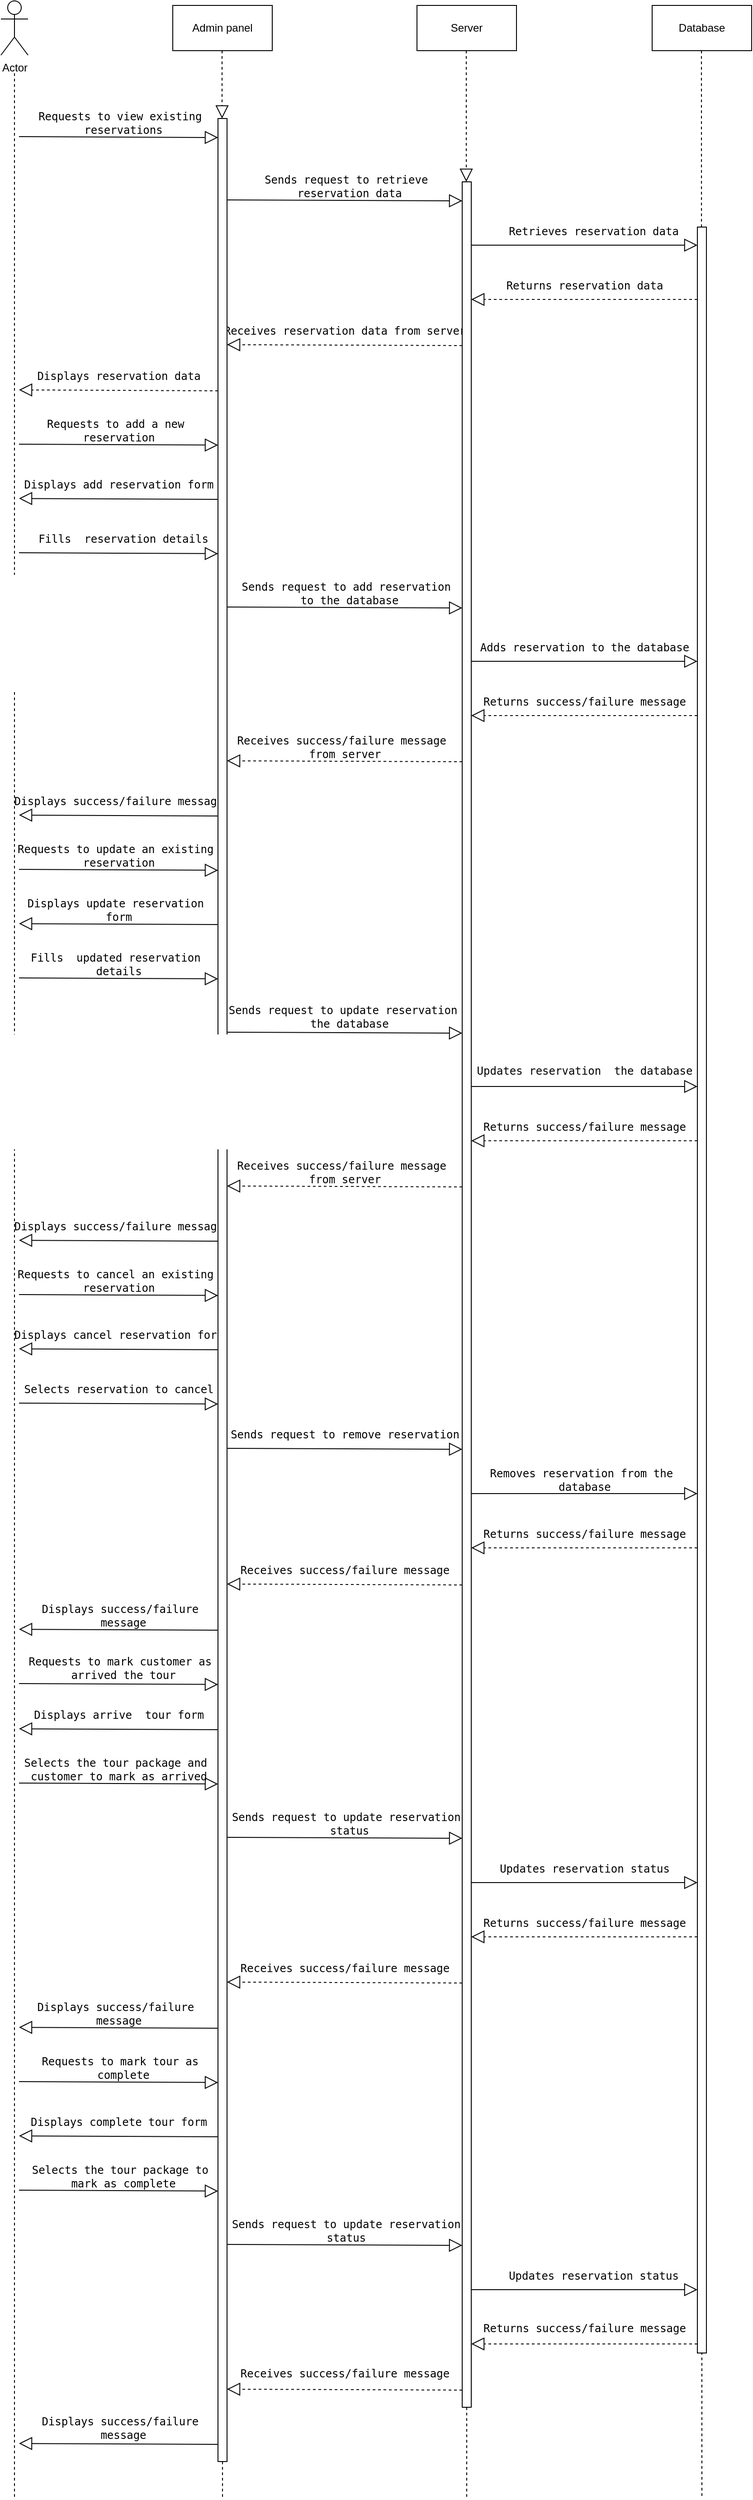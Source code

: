 <mxfile version="21.2.9" type="github">
  <diagram name="Page-1" id="wvLXWumKVrcKkqjxwU6J">
    <mxGraphModel dx="954" dy="556" grid="1" gridSize="10" guides="1" tooltips="1" connect="1" arrows="1" fold="1" page="1" pageScale="1" pageWidth="1100" pageHeight="1700" math="0" shadow="0">
      <root>
        <mxCell id="0" />
        <mxCell id="1" parent="0" />
        <mxCell id="BSxhdLfIgos4IuO5vGoB-1" value="Actor" style="shape=umlActor;verticalLabelPosition=bottom;verticalAlign=top;html=1;outlineConnect=0;" parent="1" vertex="1">
          <mxGeometry x="90" y="40" width="30" height="60" as="geometry" />
        </mxCell>
        <mxCell id="BSxhdLfIgos4IuO5vGoB-2" value="Server" style="html=1;whiteSpace=wrap;" parent="1" vertex="1">
          <mxGeometry x="550" y="45" width="110" height="50" as="geometry" />
        </mxCell>
        <mxCell id="BSxhdLfIgos4IuO5vGoB-3" value="Admin panel" style="html=1;whiteSpace=wrap;" parent="1" vertex="1">
          <mxGeometry x="280" y="45" width="110" height="50" as="geometry" />
        </mxCell>
        <mxCell id="BSxhdLfIgos4IuO5vGoB-4" value="Database" style="html=1;whiteSpace=wrap;" parent="1" vertex="1">
          <mxGeometry x="810" y="45" width="110" height="50" as="geometry" />
        </mxCell>
        <mxCell id="BSxhdLfIgos4IuO5vGoB-5" value="" style="endArrow=none;dashed=1;endFill=0;endSize=12;html=1;rounded=0;" parent="1" edge="1">
          <mxGeometry width="160" relative="1" as="geometry">
            <mxPoint x="105" y="120" as="sourcePoint" />
            <mxPoint x="105" y="2800" as="targetPoint" />
          </mxGeometry>
        </mxCell>
        <mxCell id="BSxhdLfIgos4IuO5vGoB-6" value="" style="endArrow=none;dashed=1;endFill=0;endSize=12;html=1;rounded=0;" parent="1" source="BSxhdLfIgos4IuO5vGoB-105" edge="1">
          <mxGeometry width="160" relative="1" as="geometry">
            <mxPoint x="334.5" y="95" as="sourcePoint" />
            <mxPoint x="335" y="2800" as="targetPoint" />
          </mxGeometry>
        </mxCell>
        <mxCell id="BSxhdLfIgos4IuO5vGoB-7" value="" style="endArrow=none;dashed=1;endFill=0;endSize=12;html=1;rounded=0;" parent="1" source="BSxhdLfIgos4IuO5vGoB-107" edge="1">
          <mxGeometry width="160" relative="1" as="geometry">
            <mxPoint x="604.5" y="95" as="sourcePoint" />
            <mxPoint x="605" y="2800" as="targetPoint" />
          </mxGeometry>
        </mxCell>
        <mxCell id="BSxhdLfIgos4IuO5vGoB-8" value="" style="endArrow=none;dashed=1;endFill=0;endSize=12;html=1;rounded=0;" parent="1" edge="1">
          <mxGeometry width="160" relative="1" as="geometry">
            <mxPoint x="864.5" y="95" as="sourcePoint" />
            <mxPoint x="865" y="2800" as="targetPoint" />
          </mxGeometry>
        </mxCell>
        <mxCell id="BSxhdLfIgos4IuO5vGoB-9" value="&lt;pre&gt;&lt;code class=&quot;!whitespace-pre hljs language-shell&quot;&gt;Requests to view existing &lt;br&gt;reservations&lt;/code&gt;&lt;/pre&gt;" style="text;html=1;align=center;verticalAlign=middle;resizable=0;points=[];autosize=1;strokeColor=none;fillColor=none;" parent="1" vertex="1">
          <mxGeometry x="120" y="140" width="210" height="70" as="geometry" />
        </mxCell>
        <mxCell id="BSxhdLfIgos4IuO5vGoB-10" value="&lt;pre&gt;&lt;code class=&quot;!whitespace-pre hljs language-shell&quot;&gt;Sends request to retrieve &lt;br&gt;reservation data&lt;/code&gt;&lt;/pre&gt;" style="text;html=1;align=center;verticalAlign=middle;resizable=0;points=[];autosize=1;strokeColor=none;fillColor=none;" parent="1" vertex="1">
          <mxGeometry x="370" y="210" width="210" height="70" as="geometry" />
        </mxCell>
        <mxCell id="BSxhdLfIgos4IuO5vGoB-11" value="&lt;pre&gt;&lt;code class=&quot;!whitespace-pre hljs language-shell&quot;&gt;Retrieves reservation data&lt;/code&gt;&lt;/pre&gt;" style="text;html=1;align=center;verticalAlign=middle;resizable=0;points=[];autosize=1;strokeColor=none;fillColor=none;" parent="1" vertex="1">
          <mxGeometry x="640" y="270" width="210" height="50" as="geometry" />
        </mxCell>
        <mxCell id="BSxhdLfIgos4IuO5vGoB-12" value="&lt;pre&gt;&lt;code class=&quot;!whitespace-pre hljs language-shell&quot;&gt;Returns reservation data&lt;/code&gt;&lt;/pre&gt;" style="text;html=1;align=center;verticalAlign=middle;resizable=0;points=[];autosize=1;strokeColor=none;fillColor=none;" parent="1" vertex="1">
          <mxGeometry x="640" y="330" width="190" height="50" as="geometry" />
        </mxCell>
        <mxCell id="BSxhdLfIgos4IuO5vGoB-13" value="&lt;pre&gt;&lt;code class=&quot;!whitespace-pre hljs language-shell&quot;&gt;Receives reservation data from server&lt;/code&gt;&lt;/pre&gt;" style="text;html=1;align=center;verticalAlign=middle;resizable=0;points=[];autosize=1;strokeColor=none;fillColor=none;" parent="1" vertex="1">
          <mxGeometry x="330" y="380" width="280" height="50" as="geometry" />
        </mxCell>
        <mxCell id="BSxhdLfIgos4IuO5vGoB-14" value="&lt;pre&gt;&lt;code class=&quot;!whitespace-pre hljs language-shell&quot;&gt;Displays reservation data&lt;/code&gt;&lt;/pre&gt;" style="text;html=1;align=center;verticalAlign=middle;resizable=0;points=[];autosize=1;strokeColor=none;fillColor=none;" parent="1" vertex="1">
          <mxGeometry x="120" y="430" width="200" height="50" as="geometry" />
        </mxCell>
        <mxCell id="BSxhdLfIgos4IuO5vGoB-15" value="&lt;pre&gt;&lt;code class=&quot;!whitespace-pre hljs language-shell&quot;&gt;Requests to add a new &lt;br&gt;reservation&lt;/code&gt;&lt;/pre&gt;" style="text;html=1;align=center;verticalAlign=middle;resizable=0;points=[];autosize=1;strokeColor=none;fillColor=none;" parent="1" vertex="1">
          <mxGeometry x="130" y="480" width="180" height="70" as="geometry" />
        </mxCell>
        <mxCell id="BSxhdLfIgos4IuO5vGoB-16" value="&lt;pre&gt;&lt;code class=&quot;!whitespace-pre hljs language-shell&quot;&gt;Displays add reservation form&lt;/code&gt;&lt;/pre&gt;" style="text;html=1;align=center;verticalAlign=middle;resizable=0;points=[];autosize=1;strokeColor=none;fillColor=none;" parent="1" vertex="1">
          <mxGeometry x="105" y="550" width="230" height="50" as="geometry" />
        </mxCell>
        <mxCell id="BSxhdLfIgos4IuO5vGoB-17" value="&lt;pre&gt;&lt;code class=&quot;!whitespace-pre hljs language-shell&quot;&gt;Fills  reservation details&lt;span class=&quot;bash&quot;&gt;&lt;/span&gt;&lt;/code&gt;&lt;/pre&gt;" style="text;html=1;align=center;verticalAlign=middle;resizable=0;points=[];autosize=1;strokeColor=none;fillColor=none;" parent="1" vertex="1">
          <mxGeometry x="120" y="610" width="210" height="50" as="geometry" />
        </mxCell>
        <mxCell id="BSxhdLfIgos4IuO5vGoB-18" value="&lt;pre&gt;&lt;code class=&quot;!whitespace-pre hljs language-shell&quot;&gt;Sends request to add reservation &lt;br&gt;to the database&lt;/code&gt;&lt;/pre&gt;" style="text;html=1;align=center;verticalAlign=middle;resizable=0;points=[];autosize=1;strokeColor=none;fillColor=none;" parent="1" vertex="1">
          <mxGeometry x="350" y="660" width="250" height="70" as="geometry" />
        </mxCell>
        <mxCell id="BSxhdLfIgos4IuO5vGoB-19" value="&lt;pre&gt;&lt;code class=&quot;!whitespace-pre hljs language-shell&quot;&gt;Adds reservation to the database&lt;/code&gt;&lt;/pre&gt;" style="text;html=1;align=center;verticalAlign=middle;resizable=0;points=[];autosize=1;strokeColor=none;fillColor=none;" parent="1" vertex="1">
          <mxGeometry x="610" y="730" width="250" height="50" as="geometry" />
        </mxCell>
        <mxCell id="BSxhdLfIgos4IuO5vGoB-20" value="&lt;pre&gt;&lt;code class=&quot;!whitespace-pre hljs language-shell&quot;&gt;Returns success/failure message&lt;/code&gt;&lt;/pre&gt;" style="text;html=1;align=center;verticalAlign=middle;resizable=0;points=[];autosize=1;strokeColor=none;fillColor=none;" parent="1" vertex="1">
          <mxGeometry x="615" y="790" width="240" height="50" as="geometry" />
        </mxCell>
        <mxCell id="BSxhdLfIgos4IuO5vGoB-21" value="&lt;pre&gt;&lt;code class=&quot;!whitespace-pre hljs language-shell&quot;&gt;Receives success/failure message &lt;br&gt;from server&lt;/code&gt;&lt;/pre&gt;" style="text;html=1;align=center;verticalAlign=middle;resizable=0;points=[];autosize=1;strokeColor=none;fillColor=none;" parent="1" vertex="1">
          <mxGeometry x="345" y="830" width="250" height="70" as="geometry" />
        </mxCell>
        <mxCell id="BSxhdLfIgos4IuO5vGoB-22" value="&lt;pre&gt;&lt;code class=&quot;!whitespace-pre hljs language-shell&quot;&gt;Displays success/failure message&lt;/code&gt;&lt;/pre&gt;" style="text;html=1;align=center;verticalAlign=middle;resizable=0;points=[];autosize=1;strokeColor=none;fillColor=none;" parent="1" vertex="1">
          <mxGeometry x="95" y="900" width="250" height="50" as="geometry" />
        </mxCell>
        <mxCell id="BSxhdLfIgos4IuO5vGoB-23" value="&lt;pre&gt;&lt;code class=&quot;!whitespace-pre hljs language-shell&quot;&gt;Requests to update an existing &lt;br&gt;reservation&lt;/code&gt;&lt;/pre&gt;" style="text;html=1;align=center;verticalAlign=middle;resizable=0;points=[];autosize=1;strokeColor=none;fillColor=none;" parent="1" vertex="1">
          <mxGeometry x="100" y="950" width="240" height="70" as="geometry" />
        </mxCell>
        <mxCell id="BSxhdLfIgos4IuO5vGoB-24" value="&lt;pre&gt;&lt;code class=&quot;!whitespace-pre hljs language-shell&quot;&gt;Displays update reservation &lt;br&gt;form&lt;/code&gt;&lt;/pre&gt;" style="text;html=1;align=center;verticalAlign=middle;resizable=0;points=[];autosize=1;strokeColor=none;fillColor=none;" parent="1" vertex="1">
          <mxGeometry x="110" y="1010" width="220" height="70" as="geometry" />
        </mxCell>
        <mxCell id="BSxhdLfIgos4IuO5vGoB-25" value="&lt;pre&gt;&lt;code class=&quot;!whitespace-pre hljs language-shell&quot;&gt;Fills  updated reservation &lt;br&gt;details&lt;span class=&quot;bash&quot;&gt;&lt;/span&gt;&lt;/code&gt;&lt;/pre&gt;" style="text;html=1;align=center;verticalAlign=middle;resizable=0;points=[];autosize=1;strokeColor=none;fillColor=none;" parent="1" vertex="1">
          <mxGeometry x="115" y="1070" width="210" height="70" as="geometry" />
        </mxCell>
        <mxCell id="BSxhdLfIgos4IuO5vGoB-26" value="&lt;pre&gt;&lt;code class=&quot;!whitespace-pre hljs language-shell&quot;&gt;Sends request to update reservation  &lt;br&gt;the database&lt;span class=&quot;bash&quot;&gt;&lt;/span&gt;&lt;/code&gt;&lt;/pre&gt;" style="text;html=1;align=center;verticalAlign=middle;resizable=0;points=[];autosize=1;strokeColor=none;fillColor=none;" parent="1" vertex="1">
          <mxGeometry x="335" y="1128" width="280" height="70" as="geometry" />
        </mxCell>
        <mxCell id="BSxhdLfIgos4IuO5vGoB-27" value="&lt;pre&gt;&lt;code class=&quot;!whitespace-pre hljs language-shell&quot;&gt;Updates reservation  the database&lt;span class=&quot;bash&quot;&gt;&lt;/span&gt;&lt;/code&gt;&lt;/pre&gt;" style="text;html=1;align=center;verticalAlign=middle;resizable=0;points=[];autosize=1;strokeColor=none;fillColor=none;" parent="1" vertex="1">
          <mxGeometry x="610" y="1198" width="250" height="50" as="geometry" />
        </mxCell>
        <mxCell id="BSxhdLfIgos4IuO5vGoB-28" value="&lt;pre&gt;&lt;code class=&quot;!whitespace-pre hljs language-shell&quot;&gt;Returns success/failure message&lt;/code&gt;&lt;/pre&gt;" style="text;html=1;align=center;verticalAlign=middle;resizable=0;points=[];autosize=1;strokeColor=none;fillColor=none;" parent="1" vertex="1">
          <mxGeometry x="615" y="1260" width="240" height="50" as="geometry" />
        </mxCell>
        <mxCell id="BSxhdLfIgos4IuO5vGoB-29" value="&lt;pre&gt;&lt;code class=&quot;!whitespace-pre hljs language-shell&quot;&gt;Receives success/failure message &lt;br&gt;from server&lt;/code&gt;&lt;/pre&gt;" style="text;html=1;align=center;verticalAlign=middle;resizable=0;points=[];autosize=1;strokeColor=none;fillColor=none;" parent="1" vertex="1">
          <mxGeometry x="345" y="1300" width="250" height="70" as="geometry" />
        </mxCell>
        <mxCell id="BSxhdLfIgos4IuO5vGoB-30" value="&lt;pre&gt;&lt;code class=&quot;!whitespace-pre hljs language-shell&quot;&gt;Displays success/failure message&lt;/code&gt;&lt;/pre&gt;" style="text;html=1;align=center;verticalAlign=middle;resizable=0;points=[];autosize=1;strokeColor=none;fillColor=none;" parent="1" vertex="1">
          <mxGeometry x="95" y="1370" width="250" height="50" as="geometry" />
        </mxCell>
        <mxCell id="BSxhdLfIgos4IuO5vGoB-31" value="&lt;pre&gt;&lt;code class=&quot;!whitespace-pre hljs language-shell&quot;&gt;Requests to cancel an existing &lt;br&gt;reservation&lt;/code&gt;&lt;/pre&gt;" style="text;html=1;align=center;verticalAlign=middle;resizable=0;points=[];autosize=1;strokeColor=none;fillColor=none;" parent="1" vertex="1">
          <mxGeometry x="100" y="1420" width="240" height="70" as="geometry" />
        </mxCell>
        <mxCell id="BSxhdLfIgos4IuO5vGoB-32" value="&lt;pre&gt;&lt;code class=&quot;!whitespace-pre hljs language-shell&quot;&gt;Displays cancel reservation form&lt;/code&gt;&lt;/pre&gt;" style="text;html=1;align=center;verticalAlign=middle;resizable=0;points=[];autosize=1;strokeColor=none;fillColor=none;" parent="1" vertex="1">
          <mxGeometry x="95" y="1490" width="250" height="50" as="geometry" />
        </mxCell>
        <mxCell id="BSxhdLfIgos4IuO5vGoB-33" value="&lt;pre&gt;&lt;code class=&quot;!whitespace-pre hljs language-shell&quot;&gt;Selects reservation to cancel&lt;/code&gt;&lt;/pre&gt;" style="text;html=1;align=center;verticalAlign=middle;resizable=0;points=[];autosize=1;strokeColor=none;fillColor=none;" parent="1" vertex="1">
          <mxGeometry x="105" y="1550" width="230" height="50" as="geometry" />
        </mxCell>
        <mxCell id="BSxhdLfIgos4IuO5vGoB-34" value="&lt;pre&gt;&lt;code class=&quot;!whitespace-pre hljs language-shell&quot;&gt;Sends request to remove reservation&lt;br&gt;&lt;/code&gt;&lt;/pre&gt;" style="text;html=1;align=center;verticalAlign=middle;resizable=0;points=[];autosize=1;strokeColor=none;fillColor=none;" parent="1" vertex="1">
          <mxGeometry x="335" y="1600" width="270" height="50" as="geometry" />
        </mxCell>
        <mxCell id="BSxhdLfIgos4IuO5vGoB-35" value="&lt;pre&gt;&lt;code class=&quot;!whitespace-pre hljs language-shell&quot;&gt;Removes reservation from the &lt;br&gt;database&lt;/code&gt;&lt;/pre&gt;" style="text;html=1;align=center;verticalAlign=middle;resizable=0;points=[];autosize=1;strokeColor=none;fillColor=none;" parent="1" vertex="1">
          <mxGeometry x="620" y="1640" width="230" height="70" as="geometry" />
        </mxCell>
        <mxCell id="BSxhdLfIgos4IuO5vGoB-36" value="&lt;pre&gt;&lt;code class=&quot;!whitespace-pre hljs language-shell&quot;&gt;Returns success/failure message&lt;/code&gt;&lt;/pre&gt;" style="text;html=1;align=center;verticalAlign=middle;resizable=0;points=[];autosize=1;strokeColor=none;fillColor=none;" parent="1" vertex="1">
          <mxGeometry x="615" y="1710" width="240" height="50" as="geometry" />
        </mxCell>
        <mxCell id="BSxhdLfIgos4IuO5vGoB-37" value="&lt;pre&gt;&lt;code class=&quot;!whitespace-pre hljs language-shell&quot;&gt;Receives success/failure message&lt;/code&gt;&lt;/pre&gt;" style="text;html=1;align=center;verticalAlign=middle;resizable=0;points=[];autosize=1;strokeColor=none;fillColor=none;" parent="1" vertex="1">
          <mxGeometry x="345" y="1750" width="250" height="50" as="geometry" />
        </mxCell>
        <mxCell id="BSxhdLfIgos4IuO5vGoB-38" value="&lt;pre&gt;&lt;code class=&quot;!whitespace-pre hljs language-shell&quot;&gt;Displays success/failure &lt;br&gt;message&lt;/code&gt;&lt;/pre&gt;" style="text;html=1;align=center;verticalAlign=middle;resizable=0;points=[];autosize=1;strokeColor=none;fillColor=none;" parent="1" vertex="1">
          <mxGeometry x="125" y="1790" width="200" height="70" as="geometry" />
        </mxCell>
        <mxCell id="BSxhdLfIgos4IuO5vGoB-39" value="&lt;pre&gt;&lt;code class=&quot;!whitespace-pre hljs language-shell&quot;&gt;Requests to mark customer as &lt;br&gt;arrived the tour&lt;span class=&quot;bash&quot;&gt;&lt;/span&gt;&lt;/code&gt;&lt;/pre&gt;" style="text;html=1;align=center;verticalAlign=middle;resizable=0;points=[];autosize=1;strokeColor=none;fillColor=none;" parent="1" vertex="1">
          <mxGeometry x="110" y="1848" width="230" height="70" as="geometry" />
        </mxCell>
        <mxCell id="BSxhdLfIgos4IuO5vGoB-40" value="&lt;pre&gt;&lt;code class=&quot;!whitespace-pre hljs language-shell&quot;&gt;Displays arrive  tour form&lt;span class=&quot;bash&quot;&gt;&lt;/span&gt;&lt;/code&gt;&lt;/pre&gt;" style="text;html=1;align=center;verticalAlign=middle;resizable=0;points=[];autosize=1;strokeColor=none;fillColor=none;" parent="1" vertex="1">
          <mxGeometry x="115" y="1910" width="210" height="50" as="geometry" />
        </mxCell>
        <mxCell id="BSxhdLfIgos4IuO5vGoB-41" value="&lt;pre&gt;&lt;code class=&quot;!whitespace-pre hljs language-shell&quot;&gt;Selects the tour package and &lt;br&gt;customer to mark as arrived&lt;/code&gt;&lt;/pre&gt;" style="text;html=1;align=center;verticalAlign=middle;resizable=0;points=[];autosize=1;strokeColor=none;fillColor=none;" parent="1" vertex="1">
          <mxGeometry x="105" y="1960" width="230" height="70" as="geometry" />
        </mxCell>
        <mxCell id="BSxhdLfIgos4IuO5vGoB-44" value="&lt;pre&gt;&lt;code class=&quot;!whitespace-pre hljs language-shell&quot;&gt;Sends request to update reservation &lt;br&gt;status&lt;/code&gt;&lt;/pre&gt;" style="text;html=1;align=center;verticalAlign=middle;resizable=0;points=[];autosize=1;strokeColor=none;fillColor=none;" parent="1" vertex="1">
          <mxGeometry x="335" y="2020" width="280" height="70" as="geometry" />
        </mxCell>
        <mxCell id="BSxhdLfIgos4IuO5vGoB-45" value="&lt;pre&gt;&lt;code class=&quot;!whitespace-pre hljs language-shell&quot;&gt;Updates reservation status&lt;span class=&quot;bash&quot;&gt;&lt;/span&gt;&lt;/code&gt;&lt;/pre&gt;" style="text;html=1;align=center;verticalAlign=middle;resizable=0;points=[];autosize=1;strokeColor=none;fillColor=none;" parent="1" vertex="1">
          <mxGeometry x="630" y="2080" width="210" height="50" as="geometry" />
        </mxCell>
        <mxCell id="BSxhdLfIgos4IuO5vGoB-46" value="&lt;pre&gt;&lt;code class=&quot;!whitespace-pre hljs language-shell&quot;&gt;Returns success/failure message&lt;/code&gt;&lt;/pre&gt;" style="text;html=1;align=center;verticalAlign=middle;resizable=0;points=[];autosize=1;strokeColor=none;fillColor=none;" parent="1" vertex="1">
          <mxGeometry x="615" y="2140" width="240" height="50" as="geometry" />
        </mxCell>
        <mxCell id="BSxhdLfIgos4IuO5vGoB-47" value="&lt;pre&gt;&lt;code class=&quot;!whitespace-pre hljs language-shell&quot;&gt;Receives success/failure message&lt;/code&gt;&lt;/pre&gt;" style="text;html=1;align=center;verticalAlign=middle;resizable=0;points=[];autosize=1;strokeColor=none;fillColor=none;" parent="1" vertex="1">
          <mxGeometry x="345" y="2190" width="250" height="50" as="geometry" />
        </mxCell>
        <mxCell id="BSxhdLfIgos4IuO5vGoB-48" value="&lt;pre&gt;&lt;code class=&quot;!whitespace-pre hljs language-shell&quot;&gt;Displays success/failure &lt;br&gt;message&lt;/code&gt;&lt;/pre&gt;" style="text;html=1;align=center;verticalAlign=middle;resizable=0;points=[];autosize=1;strokeColor=none;fillColor=none;" parent="1" vertex="1">
          <mxGeometry x="120" y="2230" width="200" height="70" as="geometry" />
        </mxCell>
        <mxCell id="BSxhdLfIgos4IuO5vGoB-49" value="&lt;pre&gt;&lt;code class=&quot;!whitespace-pre hljs language-shell&quot;&gt;Requests to mark tour as &lt;br&gt;complete&lt;/code&gt;&lt;/pre&gt;" style="text;html=1;align=center;verticalAlign=middle;resizable=0;points=[];autosize=1;strokeColor=none;fillColor=none;" parent="1" vertex="1">
          <mxGeometry x="125" y="2290" width="200" height="70" as="geometry" />
        </mxCell>
        <mxCell id="BSxhdLfIgos4IuO5vGoB-50" value="&lt;pre&gt;&lt;code class=&quot;!whitespace-pre hljs language-shell&quot;&gt;Displays complete tour form&lt;/code&gt;&lt;/pre&gt;" style="text;html=1;align=center;verticalAlign=middle;resizable=0;points=[];autosize=1;strokeColor=none;fillColor=none;" parent="1" vertex="1">
          <mxGeometry x="115" y="2360" width="210" height="50" as="geometry" />
        </mxCell>
        <mxCell id="BSxhdLfIgos4IuO5vGoB-51" value="&lt;pre&gt;&lt;code class=&quot;!whitespace-pre hljs language-shell&quot;&gt;Selects the tour package to &lt;br&gt;mark as complete&lt;/code&gt;&lt;/pre&gt;" style="text;html=1;align=center;verticalAlign=middle;resizable=0;points=[];autosize=1;strokeColor=none;fillColor=none;" parent="1" vertex="1">
          <mxGeometry x="115" y="2410" width="220" height="70" as="geometry" />
        </mxCell>
        <mxCell id="BSxhdLfIgos4IuO5vGoB-52" value="&lt;pre&gt;&lt;code class=&quot;!whitespace-pre hljs language-shell&quot;&gt;Sends request to update reservation &lt;br&gt;status &lt;span class=&quot;bash&quot;&gt;&lt;/span&gt;&lt;/code&gt;&lt;/pre&gt;" style="text;html=1;align=center;verticalAlign=middle;resizable=0;points=[];autosize=1;strokeColor=none;fillColor=none;" parent="1" vertex="1">
          <mxGeometry x="335" y="2470" width="280" height="70" as="geometry" />
        </mxCell>
        <mxCell id="BSxhdLfIgos4IuO5vGoB-53" value="&lt;pre&gt;&lt;code class=&quot;!whitespace-pre hljs language-shell&quot;&gt;Updates reservation status&lt;/code&gt;&lt;/pre&gt;" style="text;html=1;align=center;verticalAlign=middle;resizable=0;points=[];autosize=1;strokeColor=none;fillColor=none;" parent="1" vertex="1">
          <mxGeometry x="640" y="2530" width="210" height="50" as="geometry" />
        </mxCell>
        <mxCell id="BSxhdLfIgos4IuO5vGoB-54" value="&lt;pre&gt;&lt;code class=&quot;!whitespace-pre hljs language-shell&quot;&gt;Returns success/failure message&lt;/code&gt;&lt;/pre&gt;" style="text;html=1;align=center;verticalAlign=middle;resizable=0;points=[];autosize=1;strokeColor=none;fillColor=none;" parent="1" vertex="1">
          <mxGeometry x="615" y="2588" width="240" height="50" as="geometry" />
        </mxCell>
        <mxCell id="BSxhdLfIgos4IuO5vGoB-55" value="&lt;pre&gt;&lt;code class=&quot;!whitespace-pre hljs language-shell&quot;&gt;Receives success/failure message&lt;/code&gt;&lt;/pre&gt;" style="text;html=1;align=center;verticalAlign=middle;resizable=0;points=[];autosize=1;strokeColor=none;fillColor=none;" parent="1" vertex="1">
          <mxGeometry x="345" y="2638" width="250" height="50" as="geometry" />
        </mxCell>
        <mxCell id="BSxhdLfIgos4IuO5vGoB-56" value="&lt;pre&gt;&lt;code class=&quot;!whitespace-pre hljs language-shell&quot;&gt;Displays success/failure &lt;br&gt;message&lt;/code&gt;&lt;/pre&gt;" style="text;html=1;align=center;verticalAlign=middle;resizable=0;points=[];autosize=1;strokeColor=none;fillColor=none;" parent="1" vertex="1">
          <mxGeometry x="125" y="2688" width="200" height="70" as="geometry" />
        </mxCell>
        <mxCell id="BSxhdLfIgos4IuO5vGoB-57" value="" style="endArrow=block;endFill=0;endSize=12;html=1;rounded=0;entryX=1;entryY=0.729;entryDx=0;entryDy=0;entryPerimeter=0;" parent="1" target="BSxhdLfIgos4IuO5vGoB-9" edge="1">
          <mxGeometry width="160" relative="1" as="geometry">
            <mxPoint x="110" y="190" as="sourcePoint" />
            <mxPoint x="270" y="190" as="targetPoint" />
          </mxGeometry>
        </mxCell>
        <mxCell id="BSxhdLfIgos4IuO5vGoB-58" value="" style="endArrow=block;endFill=0;endSize=12;html=1;rounded=0;entryX=1;entryY=0.729;entryDx=0;entryDy=0;entryPerimeter=0;dashed=1;" parent="1" edge="1">
          <mxGeometry width="160" relative="1" as="geometry">
            <mxPoint x="330" y="471" as="sourcePoint" />
            <mxPoint x="110" y="470" as="targetPoint" />
          </mxGeometry>
        </mxCell>
        <mxCell id="BSxhdLfIgos4IuO5vGoB-60" value="" style="endArrow=block;endFill=0;endSize=12;html=1;rounded=0;entryX=1;entryY=0.729;entryDx=0;entryDy=0;entryPerimeter=0;" parent="1" edge="1">
          <mxGeometry width="160" relative="1" as="geometry">
            <mxPoint x="110" y="530" as="sourcePoint" />
            <mxPoint x="330" y="531" as="targetPoint" />
          </mxGeometry>
        </mxCell>
        <mxCell id="BSxhdLfIgos4IuO5vGoB-61" value="" style="endArrow=block;endFill=0;endSize=12;html=1;rounded=0;entryX=1;entryY=0.729;entryDx=0;entryDy=0;entryPerimeter=0;" parent="1" edge="1">
          <mxGeometry width="160" relative="1" as="geometry">
            <mxPoint x="330" y="591" as="sourcePoint" />
            <mxPoint x="110" y="590" as="targetPoint" />
          </mxGeometry>
        </mxCell>
        <mxCell id="BSxhdLfIgos4IuO5vGoB-62" value="" style="endArrow=block;endFill=0;endSize=12;html=1;rounded=0;entryX=1;entryY=0.729;entryDx=0;entryDy=0;entryPerimeter=0;" parent="1" edge="1">
          <mxGeometry width="160" relative="1" as="geometry">
            <mxPoint x="110" y="650" as="sourcePoint" />
            <mxPoint x="330" y="651" as="targetPoint" />
          </mxGeometry>
        </mxCell>
        <mxCell id="BSxhdLfIgos4IuO5vGoB-63" value="" style="endArrow=block;endFill=0;endSize=12;html=1;rounded=0;entryX=1;entryY=0.729;entryDx=0;entryDy=0;entryPerimeter=0;" parent="1" edge="1">
          <mxGeometry width="160" relative="1" as="geometry">
            <mxPoint x="330" y="941" as="sourcePoint" />
            <mxPoint x="110" y="940" as="targetPoint" />
          </mxGeometry>
        </mxCell>
        <mxCell id="BSxhdLfIgos4IuO5vGoB-64" value="" style="endArrow=block;endFill=0;endSize=12;html=1;rounded=0;entryX=1;entryY=0.729;entryDx=0;entryDy=0;entryPerimeter=0;" parent="1" edge="1">
          <mxGeometry width="160" relative="1" as="geometry">
            <mxPoint x="110" y="1000" as="sourcePoint" />
            <mxPoint x="330" y="1001" as="targetPoint" />
          </mxGeometry>
        </mxCell>
        <mxCell id="BSxhdLfIgos4IuO5vGoB-65" value="" style="endArrow=block;endFill=0;endSize=12;html=1;rounded=0;entryX=1;entryY=0.729;entryDx=0;entryDy=0;entryPerimeter=0;" parent="1" edge="1">
          <mxGeometry width="160" relative="1" as="geometry">
            <mxPoint x="330" y="1061" as="sourcePoint" />
            <mxPoint x="110" y="1060" as="targetPoint" />
          </mxGeometry>
        </mxCell>
        <mxCell id="BSxhdLfIgos4IuO5vGoB-66" value="" style="endArrow=block;endFill=0;endSize=12;html=1;rounded=0;entryX=1;entryY=0.729;entryDx=0;entryDy=0;entryPerimeter=0;" parent="1" edge="1">
          <mxGeometry width="160" relative="1" as="geometry">
            <mxPoint x="110" y="1120" as="sourcePoint" />
            <mxPoint x="330" y="1121" as="targetPoint" />
          </mxGeometry>
        </mxCell>
        <mxCell id="BSxhdLfIgos4IuO5vGoB-68" value="" style="endArrow=block;endFill=0;endSize=12;html=1;rounded=0;entryX=1;entryY=0.729;entryDx=0;entryDy=0;entryPerimeter=0;" parent="1" edge="1">
          <mxGeometry width="160" relative="1" as="geometry">
            <mxPoint x="330" y="1411" as="sourcePoint" />
            <mxPoint x="110" y="1410" as="targetPoint" />
          </mxGeometry>
        </mxCell>
        <mxCell id="BSxhdLfIgos4IuO5vGoB-69" value="" style="endArrow=block;endFill=0;endSize=12;html=1;rounded=0;entryX=1;entryY=0.729;entryDx=0;entryDy=0;entryPerimeter=0;" parent="1" edge="1">
          <mxGeometry width="160" relative="1" as="geometry">
            <mxPoint x="110" y="1470" as="sourcePoint" />
            <mxPoint x="330" y="1471" as="targetPoint" />
          </mxGeometry>
        </mxCell>
        <mxCell id="BSxhdLfIgos4IuO5vGoB-70" value="" style="endArrow=block;endFill=0;endSize=12;html=1;rounded=0;entryX=1;entryY=0.729;entryDx=0;entryDy=0;entryPerimeter=0;" parent="1" edge="1">
          <mxGeometry width="160" relative="1" as="geometry">
            <mxPoint x="330" y="1531" as="sourcePoint" />
            <mxPoint x="110" y="1530" as="targetPoint" />
          </mxGeometry>
        </mxCell>
        <mxCell id="BSxhdLfIgos4IuO5vGoB-71" value="" style="endArrow=block;endFill=0;endSize=12;html=1;rounded=0;entryX=1;entryY=0.729;entryDx=0;entryDy=0;entryPerimeter=0;" parent="1" edge="1">
          <mxGeometry width="160" relative="1" as="geometry">
            <mxPoint x="110" y="1590" as="sourcePoint" />
            <mxPoint x="330" y="1591" as="targetPoint" />
          </mxGeometry>
        </mxCell>
        <mxCell id="BSxhdLfIgos4IuO5vGoB-72" value="" style="endArrow=block;endFill=0;endSize=12;html=1;rounded=0;entryX=1;entryY=0.729;entryDx=0;entryDy=0;entryPerimeter=0;" parent="1" edge="1">
          <mxGeometry width="160" relative="1" as="geometry">
            <mxPoint x="330" y="1841" as="sourcePoint" />
            <mxPoint x="110" y="1840" as="targetPoint" />
          </mxGeometry>
        </mxCell>
        <mxCell id="BSxhdLfIgos4IuO5vGoB-73" value="" style="endArrow=block;endFill=0;endSize=12;html=1;rounded=0;entryX=1;entryY=0.729;entryDx=0;entryDy=0;entryPerimeter=0;" parent="1" edge="1">
          <mxGeometry width="160" relative="1" as="geometry">
            <mxPoint x="110" y="1900" as="sourcePoint" />
            <mxPoint x="330" y="1901" as="targetPoint" />
          </mxGeometry>
        </mxCell>
        <mxCell id="BSxhdLfIgos4IuO5vGoB-74" value="" style="endArrow=block;endFill=0;endSize=12;html=1;rounded=0;entryX=1;entryY=0.729;entryDx=0;entryDy=0;entryPerimeter=0;" parent="1" edge="1">
          <mxGeometry width="160" relative="1" as="geometry">
            <mxPoint x="330" y="1951" as="sourcePoint" />
            <mxPoint x="110" y="1950" as="targetPoint" />
          </mxGeometry>
        </mxCell>
        <mxCell id="BSxhdLfIgos4IuO5vGoB-75" value="" style="endArrow=block;endFill=0;endSize=12;html=1;rounded=0;entryX=1;entryY=0.729;entryDx=0;entryDy=0;entryPerimeter=0;" parent="1" edge="1">
          <mxGeometry width="160" relative="1" as="geometry">
            <mxPoint x="110" y="2010" as="sourcePoint" />
            <mxPoint x="330" y="2011" as="targetPoint" />
          </mxGeometry>
        </mxCell>
        <mxCell id="BSxhdLfIgos4IuO5vGoB-76" value="" style="endArrow=block;endFill=0;endSize=12;html=1;rounded=0;entryX=1;entryY=0.729;entryDx=0;entryDy=0;entryPerimeter=0;" parent="1" edge="1">
          <mxGeometry width="160" relative="1" as="geometry">
            <mxPoint x="330" y="2281" as="sourcePoint" />
            <mxPoint x="110" y="2280" as="targetPoint" />
          </mxGeometry>
        </mxCell>
        <mxCell id="BSxhdLfIgos4IuO5vGoB-77" value="" style="endArrow=block;endFill=0;endSize=12;html=1;rounded=0;entryX=1;entryY=0.729;entryDx=0;entryDy=0;entryPerimeter=0;" parent="1" edge="1">
          <mxGeometry width="160" relative="1" as="geometry">
            <mxPoint x="110" y="2340" as="sourcePoint" />
            <mxPoint x="330" y="2341" as="targetPoint" />
          </mxGeometry>
        </mxCell>
        <mxCell id="BSxhdLfIgos4IuO5vGoB-78" value="" style="endArrow=block;endFill=0;endSize=12;html=1;rounded=0;entryX=1;entryY=0.729;entryDx=0;entryDy=0;entryPerimeter=0;" parent="1" edge="1">
          <mxGeometry width="160" relative="1" as="geometry">
            <mxPoint x="330" y="2401" as="sourcePoint" />
            <mxPoint x="110" y="2400" as="targetPoint" />
          </mxGeometry>
        </mxCell>
        <mxCell id="BSxhdLfIgos4IuO5vGoB-79" value="" style="endArrow=block;endFill=0;endSize=12;html=1;rounded=0;entryX=1;entryY=0.729;entryDx=0;entryDy=0;entryPerimeter=0;" parent="1" edge="1">
          <mxGeometry width="160" relative="1" as="geometry">
            <mxPoint x="110" y="2460" as="sourcePoint" />
            <mxPoint x="330" y="2461" as="targetPoint" />
          </mxGeometry>
        </mxCell>
        <mxCell id="BSxhdLfIgos4IuO5vGoB-80" value="" style="endArrow=block;endFill=0;endSize=12;html=1;rounded=0;entryX=1;entryY=0.729;entryDx=0;entryDy=0;entryPerimeter=0;" parent="1" edge="1">
          <mxGeometry width="160" relative="1" as="geometry">
            <mxPoint x="330" y="2741" as="sourcePoint" />
            <mxPoint x="110" y="2740" as="targetPoint" />
          </mxGeometry>
        </mxCell>
        <mxCell id="BSxhdLfIgos4IuO5vGoB-81" value="" style="endArrow=block;endFill=0;endSize=12;html=1;rounded=0;" parent="1" edge="1">
          <mxGeometry width="160" relative="1" as="geometry">
            <mxPoint x="340" y="260" as="sourcePoint" />
            <mxPoint x="600" y="261" as="targetPoint" />
          </mxGeometry>
        </mxCell>
        <mxCell id="BSxhdLfIgos4IuO5vGoB-82" value="" style="endArrow=block;endFill=0;endSize=12;html=1;rounded=0;dashed=1;" parent="1" edge="1">
          <mxGeometry width="160" relative="1" as="geometry">
            <mxPoint x="600" y="421" as="sourcePoint" />
            <mxPoint x="340" y="420" as="targetPoint" />
          </mxGeometry>
        </mxCell>
        <mxCell id="BSxhdLfIgos4IuO5vGoB-83" value="" style="endArrow=block;endFill=0;endSize=12;html=1;rounded=0;" parent="1" edge="1">
          <mxGeometry width="160" relative="1" as="geometry">
            <mxPoint x="340" y="710" as="sourcePoint" />
            <mxPoint x="600" y="711" as="targetPoint" />
          </mxGeometry>
        </mxCell>
        <mxCell id="BSxhdLfIgos4IuO5vGoB-84" value="" style="endArrow=block;endFill=0;endSize=12;html=1;rounded=0;dashed=1;" parent="1" edge="1">
          <mxGeometry width="160" relative="1" as="geometry">
            <mxPoint x="600" y="881" as="sourcePoint" />
            <mxPoint x="340" y="880" as="targetPoint" />
          </mxGeometry>
        </mxCell>
        <mxCell id="BSxhdLfIgos4IuO5vGoB-85" value="" style="endArrow=block;endFill=0;endSize=12;html=1;rounded=0;" parent="1" edge="1">
          <mxGeometry width="160" relative="1" as="geometry">
            <mxPoint x="340" y="1180" as="sourcePoint" />
            <mxPoint x="600" y="1181" as="targetPoint" />
          </mxGeometry>
        </mxCell>
        <mxCell id="BSxhdLfIgos4IuO5vGoB-86" value="" style="endArrow=block;endFill=0;endSize=12;html=1;rounded=0;dashed=1;" parent="1" edge="1">
          <mxGeometry width="160" relative="1" as="geometry">
            <mxPoint x="600" y="1351" as="sourcePoint" />
            <mxPoint x="340" y="1350" as="targetPoint" />
          </mxGeometry>
        </mxCell>
        <mxCell id="BSxhdLfIgos4IuO5vGoB-87" value="" style="endArrow=block;endFill=0;endSize=12;html=1;rounded=0;" parent="1" edge="1">
          <mxGeometry width="160" relative="1" as="geometry">
            <mxPoint x="340" y="1640" as="sourcePoint" />
            <mxPoint x="600" y="1641" as="targetPoint" />
          </mxGeometry>
        </mxCell>
        <mxCell id="BSxhdLfIgos4IuO5vGoB-88" value="" style="endArrow=block;endFill=0;endSize=12;html=1;rounded=0;dashed=1;" parent="1" edge="1">
          <mxGeometry width="160" relative="1" as="geometry">
            <mxPoint x="600" y="1791" as="sourcePoint" />
            <mxPoint x="340" y="1790" as="targetPoint" />
          </mxGeometry>
        </mxCell>
        <mxCell id="BSxhdLfIgos4IuO5vGoB-89" value="" style="endArrow=block;endFill=0;endSize=12;html=1;rounded=0;" parent="1" edge="1">
          <mxGeometry width="160" relative="1" as="geometry">
            <mxPoint x="340" y="2070" as="sourcePoint" />
            <mxPoint x="600" y="2071" as="targetPoint" />
          </mxGeometry>
        </mxCell>
        <mxCell id="BSxhdLfIgos4IuO5vGoB-90" value="" style="endArrow=block;endFill=0;endSize=12;html=1;rounded=0;dashed=1;" parent="1" edge="1">
          <mxGeometry width="160" relative="1" as="geometry">
            <mxPoint x="600" y="2231" as="sourcePoint" />
            <mxPoint x="340" y="2230" as="targetPoint" />
          </mxGeometry>
        </mxCell>
        <mxCell id="BSxhdLfIgos4IuO5vGoB-91" value="" style="endArrow=block;endFill=0;endSize=12;html=1;rounded=0;" parent="1" edge="1">
          <mxGeometry width="160" relative="1" as="geometry">
            <mxPoint x="340" y="2520" as="sourcePoint" />
            <mxPoint x="600" y="2521" as="targetPoint" />
          </mxGeometry>
        </mxCell>
        <mxCell id="BSxhdLfIgos4IuO5vGoB-92" value="" style="endArrow=block;endFill=0;endSize=12;html=1;rounded=0;dashed=1;" parent="1" edge="1">
          <mxGeometry width="160" relative="1" as="geometry">
            <mxPoint x="600" y="2681" as="sourcePoint" />
            <mxPoint x="340" y="2680" as="targetPoint" />
          </mxGeometry>
        </mxCell>
        <mxCell id="BSxhdLfIgos4IuO5vGoB-93" value="" style="endArrow=block;endFill=0;endSize=12;html=1;rounded=0;" parent="1" edge="1">
          <mxGeometry width="160" relative="1" as="geometry">
            <mxPoint x="610" y="310" as="sourcePoint" />
            <mxPoint x="860" y="310" as="targetPoint" />
          </mxGeometry>
        </mxCell>
        <mxCell id="BSxhdLfIgos4IuO5vGoB-94" value="" style="endArrow=block;endFill=0;endSize=12;html=1;rounded=0;dashed=1;" parent="1" edge="1">
          <mxGeometry width="160" relative="1" as="geometry">
            <mxPoint x="860" y="370" as="sourcePoint" />
            <mxPoint x="610" y="370" as="targetPoint" />
          </mxGeometry>
        </mxCell>
        <mxCell id="BSxhdLfIgos4IuO5vGoB-95" value="" style="endArrow=block;endFill=0;endSize=12;html=1;rounded=0;" parent="1" edge="1">
          <mxGeometry width="160" relative="1" as="geometry">
            <mxPoint x="610" y="770" as="sourcePoint" />
            <mxPoint x="860" y="770" as="targetPoint" />
          </mxGeometry>
        </mxCell>
        <mxCell id="BSxhdLfIgos4IuO5vGoB-96" value="" style="endArrow=block;endFill=0;endSize=12;html=1;rounded=0;dashed=1;" parent="1" edge="1">
          <mxGeometry width="160" relative="1" as="geometry">
            <mxPoint x="860" y="830" as="sourcePoint" />
            <mxPoint x="610" y="830" as="targetPoint" />
          </mxGeometry>
        </mxCell>
        <mxCell id="BSxhdLfIgos4IuO5vGoB-97" value="" style="endArrow=block;endFill=0;endSize=12;html=1;rounded=0;" parent="1" edge="1">
          <mxGeometry width="160" relative="1" as="geometry">
            <mxPoint x="610" y="1240" as="sourcePoint" />
            <mxPoint x="860" y="1240" as="targetPoint" />
          </mxGeometry>
        </mxCell>
        <mxCell id="BSxhdLfIgos4IuO5vGoB-98" value="" style="endArrow=block;endFill=0;endSize=12;html=1;rounded=0;dashed=1;" parent="1" edge="1">
          <mxGeometry width="160" relative="1" as="geometry">
            <mxPoint x="860" y="1300" as="sourcePoint" />
            <mxPoint x="610" y="1300" as="targetPoint" />
          </mxGeometry>
        </mxCell>
        <mxCell id="BSxhdLfIgos4IuO5vGoB-99" value="" style="endArrow=block;endFill=0;endSize=12;html=1;rounded=0;" parent="1" edge="1">
          <mxGeometry width="160" relative="1" as="geometry">
            <mxPoint x="610" y="1690" as="sourcePoint" />
            <mxPoint x="860" y="1690" as="targetPoint" />
          </mxGeometry>
        </mxCell>
        <mxCell id="BSxhdLfIgos4IuO5vGoB-100" value="" style="endArrow=block;endFill=0;endSize=12;html=1;rounded=0;dashed=1;" parent="1" edge="1">
          <mxGeometry width="160" relative="1" as="geometry">
            <mxPoint x="860" y="1750" as="sourcePoint" />
            <mxPoint x="610" y="1750" as="targetPoint" />
          </mxGeometry>
        </mxCell>
        <mxCell id="BSxhdLfIgos4IuO5vGoB-101" value="" style="endArrow=block;endFill=0;endSize=12;html=1;rounded=0;" parent="1" edge="1">
          <mxGeometry width="160" relative="1" as="geometry">
            <mxPoint x="610" y="2120" as="sourcePoint" />
            <mxPoint x="860" y="2120" as="targetPoint" />
          </mxGeometry>
        </mxCell>
        <mxCell id="BSxhdLfIgos4IuO5vGoB-102" value="" style="endArrow=block;endFill=0;endSize=12;html=1;rounded=0;dashed=1;" parent="1" edge="1">
          <mxGeometry width="160" relative="1" as="geometry">
            <mxPoint x="860" y="2180" as="sourcePoint" />
            <mxPoint x="610" y="2180" as="targetPoint" />
          </mxGeometry>
        </mxCell>
        <mxCell id="BSxhdLfIgos4IuO5vGoB-103" value="" style="endArrow=block;endFill=0;endSize=12;html=1;rounded=0;" parent="1" edge="1">
          <mxGeometry width="160" relative="1" as="geometry">
            <mxPoint x="610" y="2570" as="sourcePoint" />
            <mxPoint x="860" y="2570" as="targetPoint" />
          </mxGeometry>
        </mxCell>
        <mxCell id="BSxhdLfIgos4IuO5vGoB-104" value="" style="endArrow=block;endFill=0;endSize=12;html=1;rounded=0;dashed=1;" parent="1" edge="1">
          <mxGeometry width="160" relative="1" as="geometry">
            <mxPoint x="860" y="2630" as="sourcePoint" />
            <mxPoint x="610" y="2630" as="targetPoint" />
          </mxGeometry>
        </mxCell>
        <mxCell id="BSxhdLfIgos4IuO5vGoB-106" value="" style="endArrow=block;dashed=1;endFill=0;endSize=12;html=1;rounded=0;" parent="1" target="BSxhdLfIgos4IuO5vGoB-105" edge="1">
          <mxGeometry width="160" relative="1" as="geometry">
            <mxPoint x="334.5" y="95" as="sourcePoint" />
            <mxPoint x="335" y="2800" as="targetPoint" />
          </mxGeometry>
        </mxCell>
        <mxCell id="BSxhdLfIgos4IuO5vGoB-105" value="" style="html=1;points=[];perimeter=orthogonalPerimeter;outlineConnect=0;targetShapes=umlLifeline;portConstraint=eastwest;newEdgeStyle={&quot;edgeStyle&quot;:&quot;elbowEdgeStyle&quot;,&quot;elbow&quot;:&quot;vertical&quot;,&quot;curved&quot;:0,&quot;rounded&quot;:0};" parent="1" vertex="1">
          <mxGeometry x="330" y="170" width="10" height="2590" as="geometry" />
        </mxCell>
        <mxCell id="BSxhdLfIgos4IuO5vGoB-108" value="" style="endArrow=block;dashed=1;endFill=0;endSize=12;html=1;rounded=0;" parent="1" target="BSxhdLfIgos4IuO5vGoB-107" edge="1">
          <mxGeometry width="160" relative="1" as="geometry">
            <mxPoint x="604.5" y="95" as="sourcePoint" />
            <mxPoint x="605" y="2800" as="targetPoint" />
          </mxGeometry>
        </mxCell>
        <mxCell id="BSxhdLfIgos4IuO5vGoB-107" value="" style="html=1;points=[];perimeter=orthogonalPerimeter;outlineConnect=0;targetShapes=umlLifeline;portConstraint=eastwest;newEdgeStyle={&quot;edgeStyle&quot;:&quot;elbowEdgeStyle&quot;,&quot;elbow&quot;:&quot;vertical&quot;,&quot;curved&quot;:0,&quot;rounded&quot;:0};" parent="1" vertex="1">
          <mxGeometry x="600" y="240" width="10" height="2460" as="geometry" />
        </mxCell>
        <mxCell id="BSxhdLfIgos4IuO5vGoB-109" value="" style="html=1;points=[];perimeter=orthogonalPerimeter;outlineConnect=0;targetShapes=umlLifeline;portConstraint=eastwest;newEdgeStyle={&quot;edgeStyle&quot;:&quot;elbowEdgeStyle&quot;,&quot;elbow&quot;:&quot;vertical&quot;,&quot;curved&quot;:0,&quot;rounded&quot;:0};" parent="1" vertex="1">
          <mxGeometry x="860" y="290" width="10" height="2350" as="geometry" />
        </mxCell>
      </root>
    </mxGraphModel>
  </diagram>
</mxfile>

